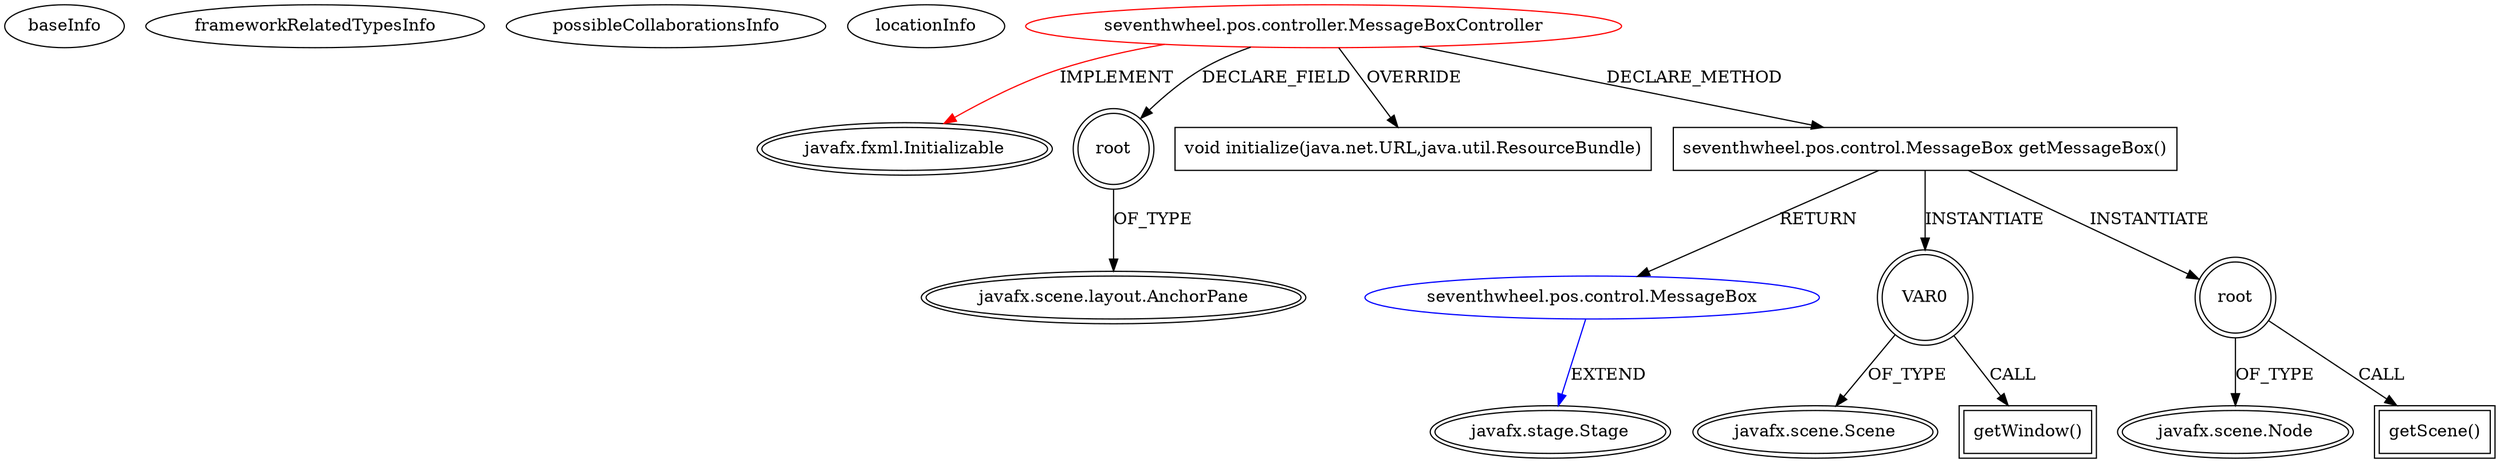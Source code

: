 digraph {
baseInfo[graphId=22,category="extension_graph",isAnonymous=false,possibleRelation=true]
frameworkRelatedTypesInfo[0="javafx.fxml.Initializable"]
possibleCollaborationsInfo[0="22~CLIENT_METHOD_DECLARATION-RETURN_TYPE-~javafx.fxml.Initializable ~javafx.stage.Stage ~false~false"]
locationInfo[projectName="7thwheel-medaka-chan",filePath="/7thwheel-medaka-chan/medaka-chan-master/src/seventhwheel/pos/controller/MessageBoxController.java",contextSignature="MessageBoxController",graphId="22"]
0[label="seventhwheel.pos.controller.MessageBoxController",vertexType="ROOT_CLIENT_CLASS_DECLARATION",isFrameworkType=false,color=red]
1[label="javafx.fxml.Initializable",vertexType="FRAMEWORK_INTERFACE_TYPE",isFrameworkType=true,peripheries=2]
2[label="root",vertexType="FIELD_DECLARATION",isFrameworkType=true,peripheries=2,shape=circle]
3[label="javafx.scene.layout.AnchorPane",vertexType="FRAMEWORK_CLASS_TYPE",isFrameworkType=true,peripheries=2]
4[label="void initialize(java.net.URL,java.util.ResourceBundle)",vertexType="OVERRIDING_METHOD_DECLARATION",isFrameworkType=false,shape=box]
11[label="seventhwheel.pos.control.MessageBox getMessageBox()",vertexType="CLIENT_METHOD_DECLARATION",isFrameworkType=false,shape=box]
12[label="seventhwheel.pos.control.MessageBox",vertexType="REFERENCE_CLIENT_CLASS_DECLARATION",isFrameworkType=false,color=blue]
13[label="javafx.stage.Stage",vertexType="FRAMEWORK_CLASS_TYPE",isFrameworkType=true,peripheries=2]
14[label="VAR0",vertexType="VARIABLE_EXPRESION",isFrameworkType=true,peripheries=2,shape=circle]
16[label="javafx.scene.Scene",vertexType="FRAMEWORK_CLASS_TYPE",isFrameworkType=true,peripheries=2]
15[label="getWindow()",vertexType="INSIDE_CALL",isFrameworkType=true,peripheries=2,shape=box]
17[label="root",vertexType="VARIABLE_EXPRESION",isFrameworkType=true,peripheries=2,shape=circle]
19[label="javafx.scene.Node",vertexType="FRAMEWORK_CLASS_TYPE",isFrameworkType=true,peripheries=2]
18[label="getScene()",vertexType="INSIDE_CALL",isFrameworkType=true,peripheries=2,shape=box]
0->1[label="IMPLEMENT",color=red]
0->2[label="DECLARE_FIELD"]
2->3[label="OF_TYPE"]
0->4[label="OVERRIDE"]
0->11[label="DECLARE_METHOD"]
12->13[label="EXTEND",color=blue]
11->12[label="RETURN"]
11->14[label="INSTANTIATE"]
14->16[label="OF_TYPE"]
14->15[label="CALL"]
11->17[label="INSTANTIATE"]
17->19[label="OF_TYPE"]
17->18[label="CALL"]
}
